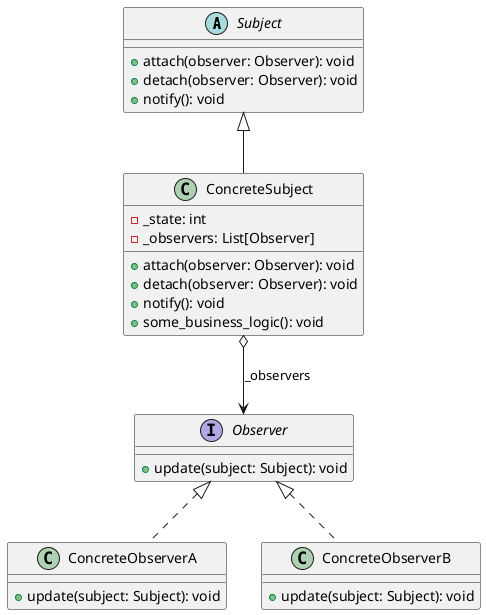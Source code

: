 @startuml

abstract class Subject {
  +attach(observer: Observer): void
  +detach(observer: Observer): void
  +notify(): void
}

class ConcreteSubject {
  -_state: int
  -_observers: List[Observer]
  +attach(observer: Observer): void
  +detach(observer: Observer): void
  +notify(): void
  +some_business_logic(): void
}

interface Observer {
  +update(subject: Subject): void
}

class ConcreteObserverA {
  +update(subject: Subject): void
}

class ConcreteObserverB {
  +update(subject: Subject): void
}

Subject <|-- ConcreteSubject
Observer <|.. ConcreteObserverA
Observer <|.. ConcreteObserverB
ConcreteSubject o--> Observer : _observers

@enduml